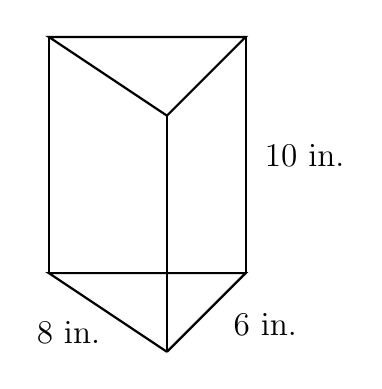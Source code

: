 \begin{tikzpicture}

\node (UF) at (0,1.5) {};
\node (UR) at (1,2.5) {};
\node (UL) at (-1.5,2.5) {};
\node (BF) at (0,-1.5) {};
\node (BR) at (1,-0.5) {};
\node (BL) at (-1.5,-0.5) {};

\draw [thick] (UF.center) to (BF.center);
\draw [thick] (UL.center) to (BL.center);
\draw [thick] (UR.center) to (BR.center);
\draw [thick] (UF.center) -- (UL.center) -- (UR.center) -- (UF.center);
\draw [thick] (BF.center) -- (BL.center) -- (BR.center) -- (BF.center);

\node at (1.75,1) {\large 10 in.};
\node at (-1.25,-1.25) {\large 8 in.};
\node at (1.25,-1.15) {\large 6 in.};

\end{tikzpicture}